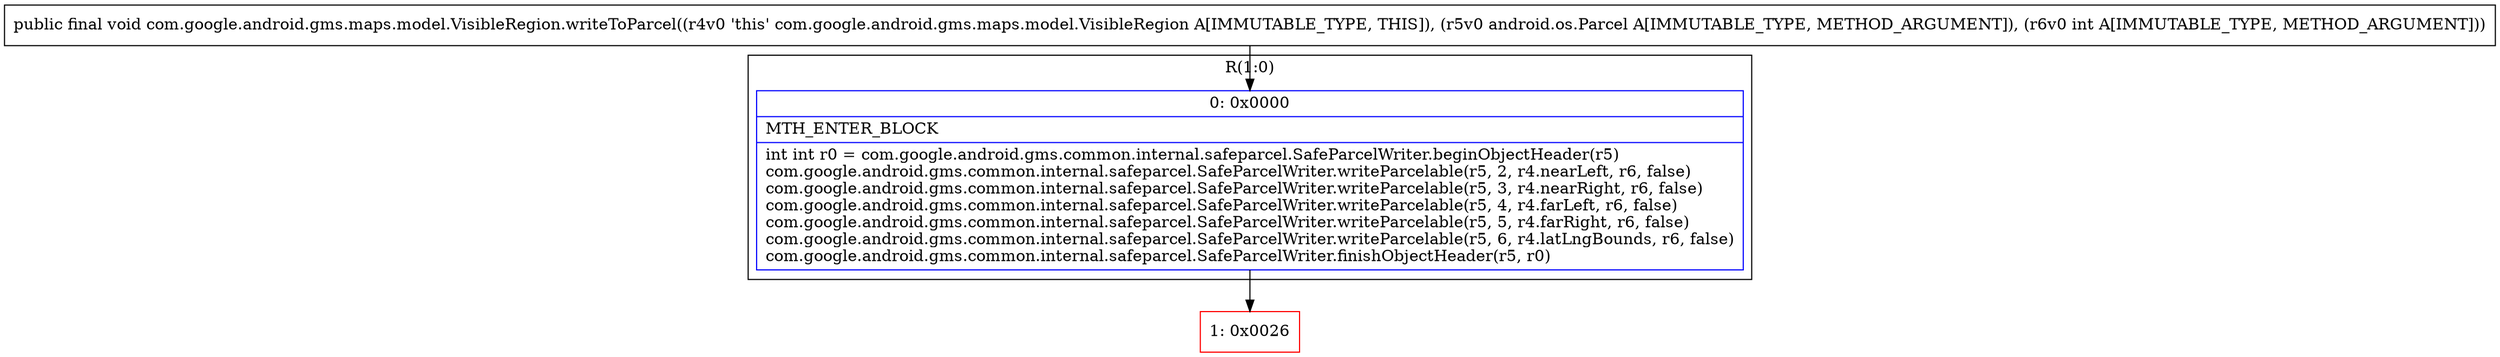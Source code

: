 digraph "CFG forcom.google.android.gms.maps.model.VisibleRegion.writeToParcel(Landroid\/os\/Parcel;I)V" {
subgraph cluster_Region_1523090302 {
label = "R(1:0)";
node [shape=record,color=blue];
Node_0 [shape=record,label="{0\:\ 0x0000|MTH_ENTER_BLOCK\l|int int r0 = com.google.android.gms.common.internal.safeparcel.SafeParcelWriter.beginObjectHeader(r5)\lcom.google.android.gms.common.internal.safeparcel.SafeParcelWriter.writeParcelable(r5, 2, r4.nearLeft, r6, false)\lcom.google.android.gms.common.internal.safeparcel.SafeParcelWriter.writeParcelable(r5, 3, r4.nearRight, r6, false)\lcom.google.android.gms.common.internal.safeparcel.SafeParcelWriter.writeParcelable(r5, 4, r4.farLeft, r6, false)\lcom.google.android.gms.common.internal.safeparcel.SafeParcelWriter.writeParcelable(r5, 5, r4.farRight, r6, false)\lcom.google.android.gms.common.internal.safeparcel.SafeParcelWriter.writeParcelable(r5, 6, r4.latLngBounds, r6, false)\lcom.google.android.gms.common.internal.safeparcel.SafeParcelWriter.finishObjectHeader(r5, r0)\l}"];
}
Node_1 [shape=record,color=red,label="{1\:\ 0x0026}"];
MethodNode[shape=record,label="{public final void com.google.android.gms.maps.model.VisibleRegion.writeToParcel((r4v0 'this' com.google.android.gms.maps.model.VisibleRegion A[IMMUTABLE_TYPE, THIS]), (r5v0 android.os.Parcel A[IMMUTABLE_TYPE, METHOD_ARGUMENT]), (r6v0 int A[IMMUTABLE_TYPE, METHOD_ARGUMENT])) }"];
MethodNode -> Node_0;
Node_0 -> Node_1;
}

